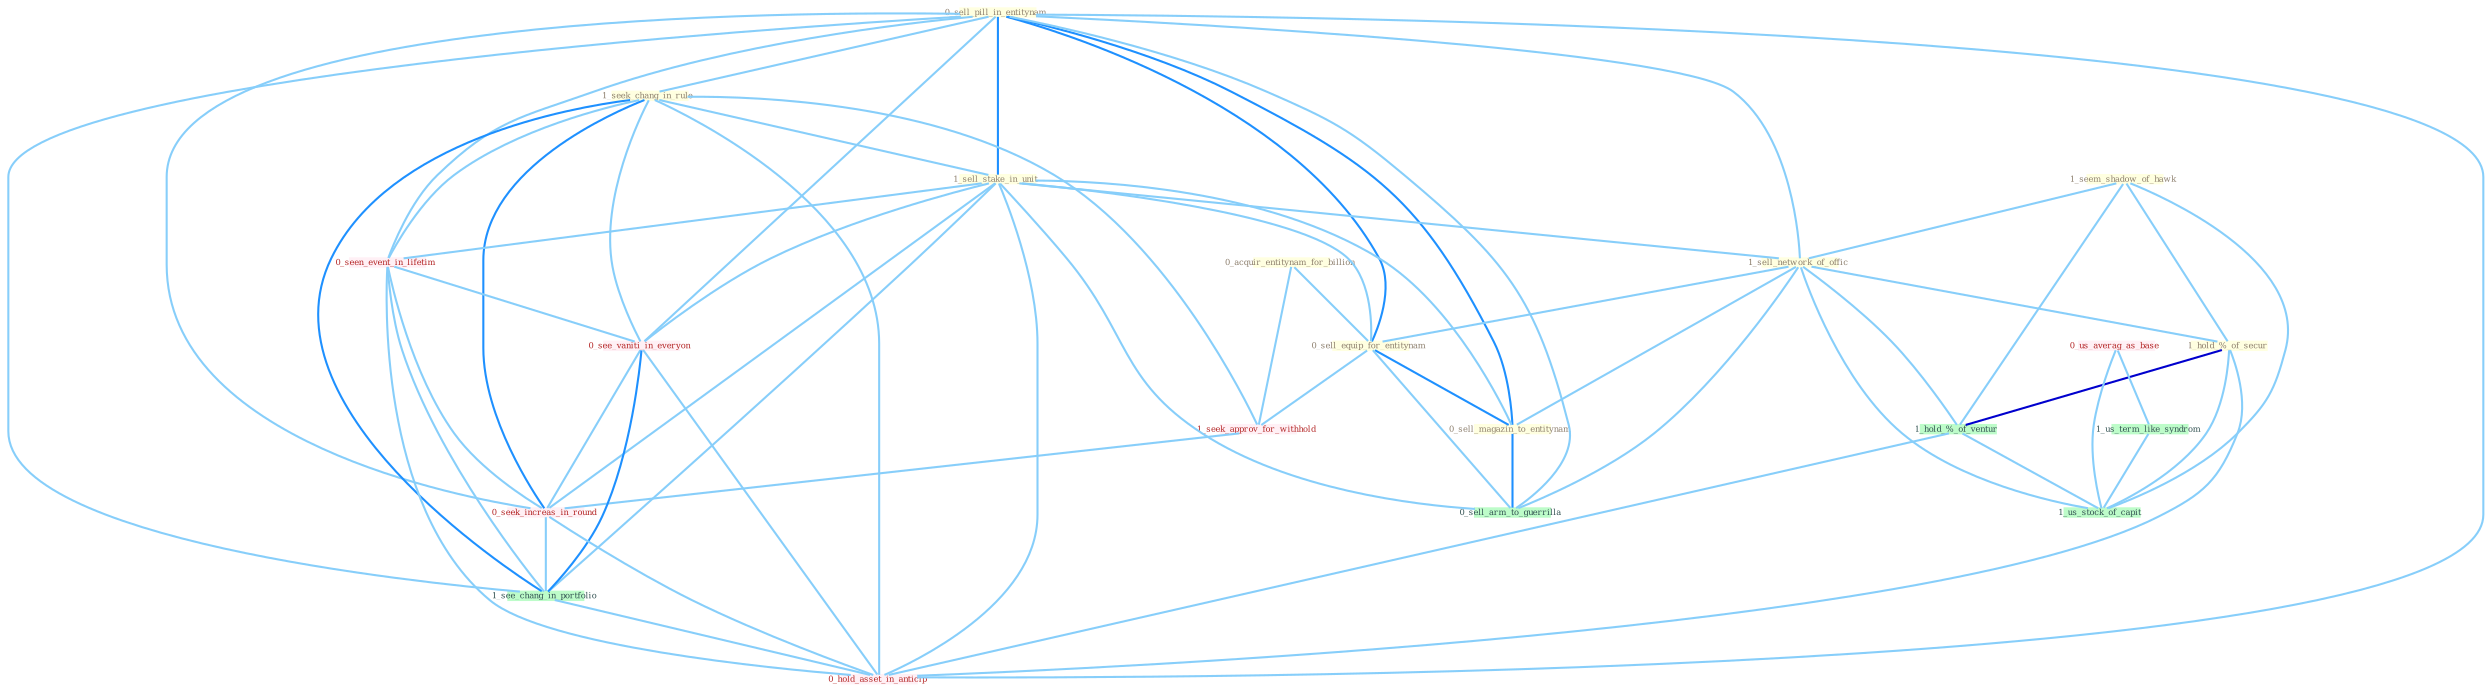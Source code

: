 Graph G{ 
    node
    [shape=polygon,style=filled,width=.5,height=.06,color="#BDFCC9",fixedsize=true,fontsize=4,
    fontcolor="#2f4f4f"];
    {node
    [color="#ffffe0", fontcolor="#8b7d6b"] "0_sell_pill_in_entitynam " "1_seek_chang_in_rule " "0_acquir_entitynam_for_billion " "1_seem_shadow_of_hawk " "1_sell_stake_in_unit " "1_sell_network_of_offic " "0_sell_equip_for_entitynam " "1_hold_%_of_secur " "0_sell_magazin_to_entitynam "}
{node [color="#fff0f5", fontcolor="#b22222"] "0_seen_event_in_lifetim " "0_us_averag_as_base " "1_seek_approv_for_withhold " "0_see_vaniti_in_everyon " "0_seek_increas_in_round " "0_hold_asset_in_anticip "}
edge [color="#B0E2FF"];

	"0_sell_pill_in_entitynam " -- "1_seek_chang_in_rule " [w="1", color="#87cefa" ];
	"0_sell_pill_in_entitynam " -- "1_sell_stake_in_unit " [w="2", color="#1e90ff" , len=0.8];
	"0_sell_pill_in_entitynam " -- "1_sell_network_of_offic " [w="1", color="#87cefa" ];
	"0_sell_pill_in_entitynam " -- "0_sell_equip_for_entitynam " [w="2", color="#1e90ff" , len=0.8];
	"0_sell_pill_in_entitynam " -- "0_sell_magazin_to_entitynam " [w="2", color="#1e90ff" , len=0.8];
	"0_sell_pill_in_entitynam " -- "0_seen_event_in_lifetim " [w="1", color="#87cefa" ];
	"0_sell_pill_in_entitynam " -- "0_see_vaniti_in_everyon " [w="1", color="#87cefa" ];
	"0_sell_pill_in_entitynam " -- "0_sell_arm_to_guerrilla " [w="1", color="#87cefa" ];
	"0_sell_pill_in_entitynam " -- "0_seek_increas_in_round " [w="1", color="#87cefa" ];
	"0_sell_pill_in_entitynam " -- "1_see_chang_in_portfolio " [w="1", color="#87cefa" ];
	"0_sell_pill_in_entitynam " -- "0_hold_asset_in_anticip " [w="1", color="#87cefa" ];
	"1_seek_chang_in_rule " -- "1_sell_stake_in_unit " [w="1", color="#87cefa" ];
	"1_seek_chang_in_rule " -- "0_seen_event_in_lifetim " [w="1", color="#87cefa" ];
	"1_seek_chang_in_rule " -- "1_seek_approv_for_withhold " [w="1", color="#87cefa" ];
	"1_seek_chang_in_rule " -- "0_see_vaniti_in_everyon " [w="1", color="#87cefa" ];
	"1_seek_chang_in_rule " -- "0_seek_increas_in_round " [w="2", color="#1e90ff" , len=0.8];
	"1_seek_chang_in_rule " -- "1_see_chang_in_portfolio " [w="2", color="#1e90ff" , len=0.8];
	"1_seek_chang_in_rule " -- "0_hold_asset_in_anticip " [w="1", color="#87cefa" ];
	"0_acquir_entitynam_for_billion " -- "0_sell_equip_for_entitynam " [w="1", color="#87cefa" ];
	"0_acquir_entitynam_for_billion " -- "1_seek_approv_for_withhold " [w="1", color="#87cefa" ];
	"1_seem_shadow_of_hawk " -- "1_sell_network_of_offic " [w="1", color="#87cefa" ];
	"1_seem_shadow_of_hawk " -- "1_hold_%_of_secur " [w="1", color="#87cefa" ];
	"1_seem_shadow_of_hawk " -- "1_hold_%_of_ventur " [w="1", color="#87cefa" ];
	"1_seem_shadow_of_hawk " -- "1_us_stock_of_capit " [w="1", color="#87cefa" ];
	"1_sell_stake_in_unit " -- "1_sell_network_of_offic " [w="1", color="#87cefa" ];
	"1_sell_stake_in_unit " -- "0_sell_equip_for_entitynam " [w="1", color="#87cefa" ];
	"1_sell_stake_in_unit " -- "0_sell_magazin_to_entitynam " [w="1", color="#87cefa" ];
	"1_sell_stake_in_unit " -- "0_seen_event_in_lifetim " [w="1", color="#87cefa" ];
	"1_sell_stake_in_unit " -- "0_see_vaniti_in_everyon " [w="1", color="#87cefa" ];
	"1_sell_stake_in_unit " -- "0_sell_arm_to_guerrilla " [w="1", color="#87cefa" ];
	"1_sell_stake_in_unit " -- "0_seek_increas_in_round " [w="1", color="#87cefa" ];
	"1_sell_stake_in_unit " -- "1_see_chang_in_portfolio " [w="1", color="#87cefa" ];
	"1_sell_stake_in_unit " -- "0_hold_asset_in_anticip " [w="1", color="#87cefa" ];
	"1_sell_network_of_offic " -- "0_sell_equip_for_entitynam " [w="1", color="#87cefa" ];
	"1_sell_network_of_offic " -- "1_hold_%_of_secur " [w="1", color="#87cefa" ];
	"1_sell_network_of_offic " -- "0_sell_magazin_to_entitynam " [w="1", color="#87cefa" ];
	"1_sell_network_of_offic " -- "1_hold_%_of_ventur " [w="1", color="#87cefa" ];
	"1_sell_network_of_offic " -- "0_sell_arm_to_guerrilla " [w="1", color="#87cefa" ];
	"1_sell_network_of_offic " -- "1_us_stock_of_capit " [w="1", color="#87cefa" ];
	"0_sell_equip_for_entitynam " -- "0_sell_magazin_to_entitynam " [w="2", color="#1e90ff" , len=0.8];
	"0_sell_equip_for_entitynam " -- "1_seek_approv_for_withhold " [w="1", color="#87cefa" ];
	"0_sell_equip_for_entitynam " -- "0_sell_arm_to_guerrilla " [w="1", color="#87cefa" ];
	"1_hold_%_of_secur " -- "1_hold_%_of_ventur " [w="3", color="#0000cd" , len=0.6];
	"1_hold_%_of_secur " -- "1_us_stock_of_capit " [w="1", color="#87cefa" ];
	"1_hold_%_of_secur " -- "0_hold_asset_in_anticip " [w="1", color="#87cefa" ];
	"0_sell_magazin_to_entitynam " -- "0_sell_arm_to_guerrilla " [w="2", color="#1e90ff" , len=0.8];
	"0_seen_event_in_lifetim " -- "0_see_vaniti_in_everyon " [w="1", color="#87cefa" ];
	"0_seen_event_in_lifetim " -- "0_seek_increas_in_round " [w="1", color="#87cefa" ];
	"0_seen_event_in_lifetim " -- "1_see_chang_in_portfolio " [w="1", color="#87cefa" ];
	"0_seen_event_in_lifetim " -- "0_hold_asset_in_anticip " [w="1", color="#87cefa" ];
	"0_us_averag_as_base " -- "1_us_term_like_syndrom " [w="1", color="#87cefa" ];
	"0_us_averag_as_base " -- "1_us_stock_of_capit " [w="1", color="#87cefa" ];
	"1_us_term_like_syndrom " -- "1_us_stock_of_capit " [w="1", color="#87cefa" ];
	"1_seek_approv_for_withhold " -- "0_seek_increas_in_round " [w="1", color="#87cefa" ];
	"1_hold_%_of_ventur " -- "1_us_stock_of_capit " [w="1", color="#87cefa" ];
	"1_hold_%_of_ventur " -- "0_hold_asset_in_anticip " [w="1", color="#87cefa" ];
	"0_see_vaniti_in_everyon " -- "0_seek_increas_in_round " [w="1", color="#87cefa" ];
	"0_see_vaniti_in_everyon " -- "1_see_chang_in_portfolio " [w="2", color="#1e90ff" , len=0.8];
	"0_see_vaniti_in_everyon " -- "0_hold_asset_in_anticip " [w="1", color="#87cefa" ];
	"0_seek_increas_in_round " -- "1_see_chang_in_portfolio " [w="1", color="#87cefa" ];
	"0_seek_increas_in_round " -- "0_hold_asset_in_anticip " [w="1", color="#87cefa" ];
	"1_see_chang_in_portfolio " -- "0_hold_asset_in_anticip " [w="1", color="#87cefa" ];
}